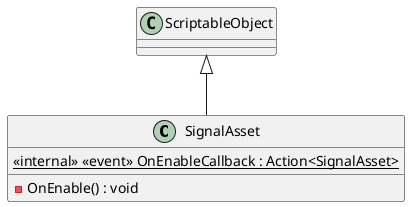 @startuml
class SignalAsset {
    <<internal>> {static}  <<event>> OnEnableCallback : Action<SignalAsset> 
    - OnEnable() : void
}
ScriptableObject <|-- SignalAsset
@enduml
